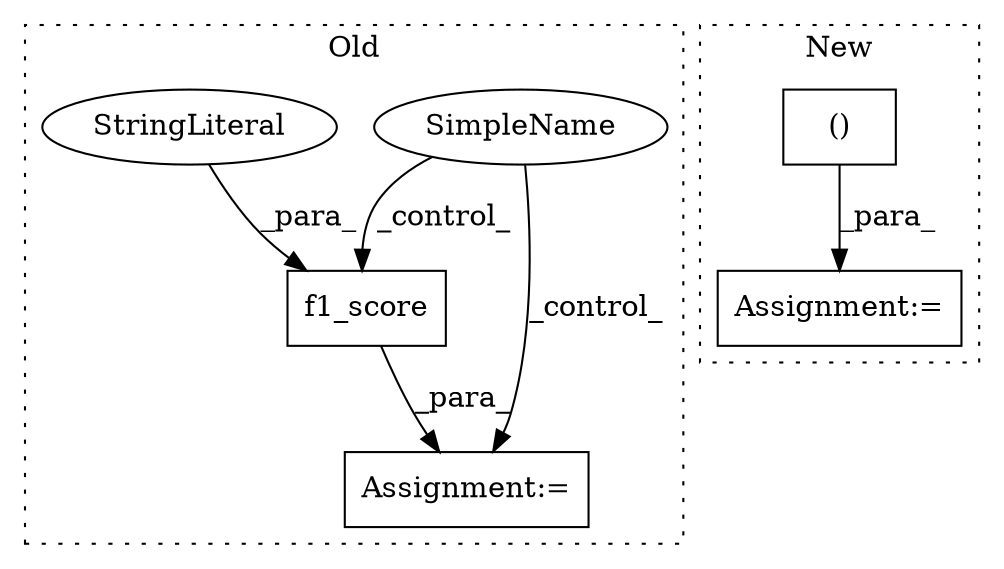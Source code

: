 digraph G {
subgraph cluster0 {
1 [label="f1_score" a="32" s="2796,2838" l="9,1" shape="box"];
3 [label="SimpleName" a="42" s="" l="" shape="ellipse"];
4 [label="Assignment:=" a="7" s="2795" l="1" shape="box"];
5 [label="StringLiteral" a="45" s="2830" l="8" shape="ellipse"];
label = "Old";
style="dotted";
}
subgraph cluster1 {
2 [label="()" a="106" s="2611" l="35" shape="box"];
6 [label="Assignment:=" a="7" s="2538" l="2" shape="box"];
label = "New";
style="dotted";
}
1 -> 4 [label="_para_"];
2 -> 6 [label="_para_"];
3 -> 4 [label="_control_"];
3 -> 1 [label="_control_"];
5 -> 1 [label="_para_"];
}